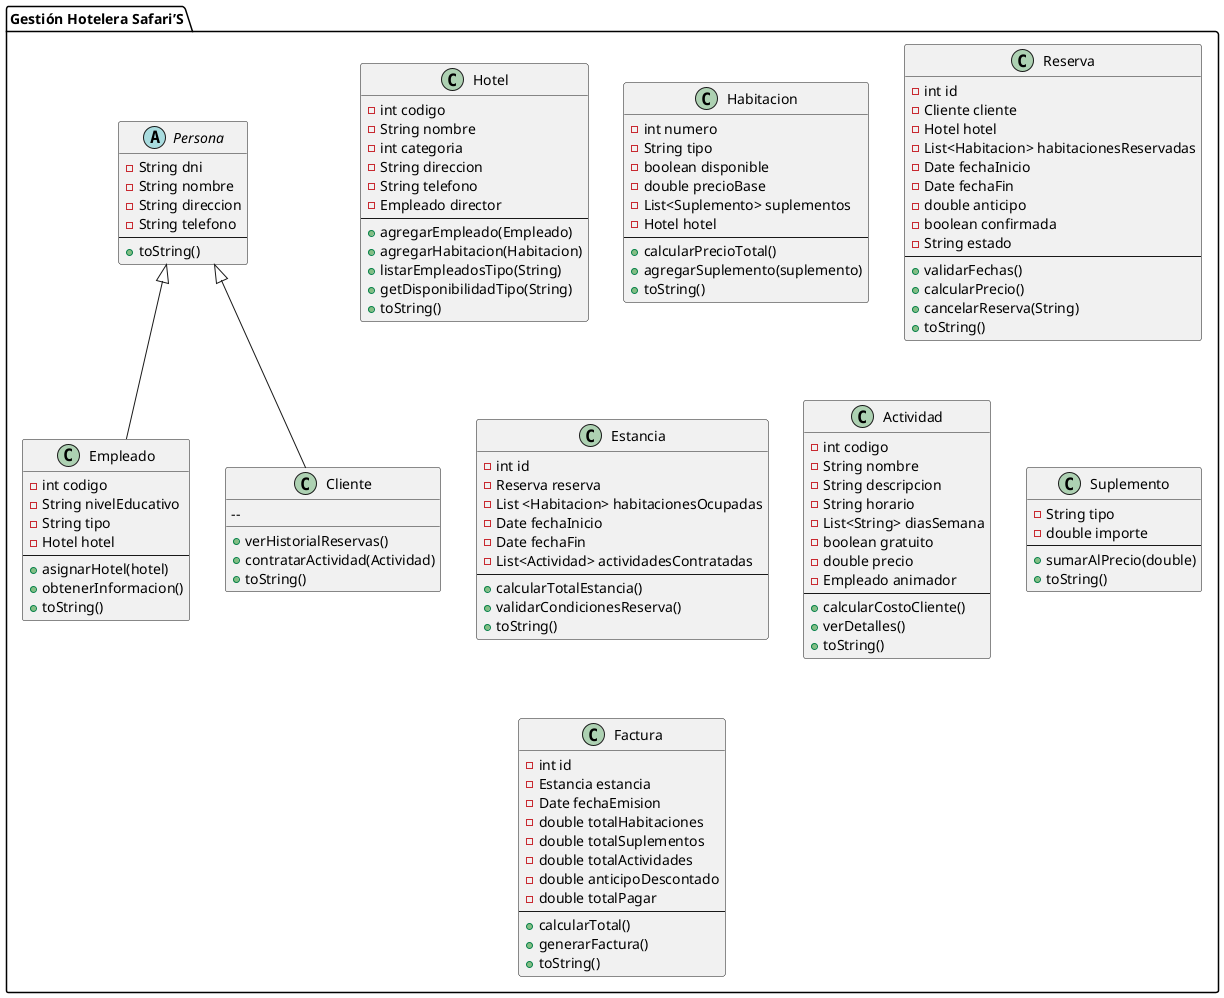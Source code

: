 @startuml

package "Gestión Hotelera Safari’S" {

'Clases
abstract class Persona {
    - String dni
    - String nombre
    - String direccion
    - String telefono
    --
    + toString()
}

class Empleado {
    - int codigo
    - String nivelEducativo
    - String tipo
    - Hotel hotel
    --
    + asignarHotel(hotel)
    + obtenerInformacion()
    + toString()
}

class Cliente {
    -- 
    + verHistorialReservas()
    + contratarActividad(Actividad)
    + toString()
}

class Hotel {
    - int codigo
    - String nombre
    - int categoria
    - String direccion
    - String telefono
    - Empleado director
    --
    + agregarEmpleado(Empleado)
    + agregarHabitacion(Habitacion)
    + listarEmpleadosTipo(String)
    + getDisponibilidadTipo(String)
    + toString()
}

class Habitacion {
    - int numero
    - String tipo
    - boolean disponible
    - double precioBase
    - List<Suplemento> suplementos
    - Hotel hotel
    --
    + calcularPrecioTotal()
    + agregarSuplemento(suplemento)
    + toString()
}

class Reserva {
    - int id
    - Cliente cliente
    - Hotel hotel
    - List<Habitacion> habitacionesReservadas
    - Date fechaInicio
    - Date fechaFin
    - double anticipo
    - boolean confirmada
    - String estado
    --
    + validarFechas()
    + calcularPrecio()
    + cancelarReserva(String)
    + toString()
}

class Estancia {
    - int id
    - Reserva reserva
    - List <Habitacion> habitacionesOcupadas
    - Date fechaInicio
    - Date fechaFin
    - List<Actividad> actividadesContratadas
    --
    + calcularTotalEstancia()
    + validarCondicionesReserva()
    + toString() 
}

class Actividad {
    - int codigo
    - String nombre
    - String descripcion
    - String horario
    - List<String> diasSemana
    - boolean gratuito
    - double precio
    - Empleado animador
    --
    + calcularCostoCliente()
    + verDetalles()
    + toString()
}

class Suplemento {
    - String tipo
    - double importe
    --
    + sumarAlPrecio(double)
    + toString()
}

class Factura {
    - int id
    - Estancia estancia
    - Date fechaEmision
    - double totalHabitaciones
    - double totalSuplementos
    - double totalActividades
    - double anticipoDescontado
    - double totalPagar
    --
    + calcularTotal()
    + generarFactura()
    + toString()
}

' Herencia
Persona <|-- Empleado
Persona <|-- Cliente

'Relaciones


}
@enduml
